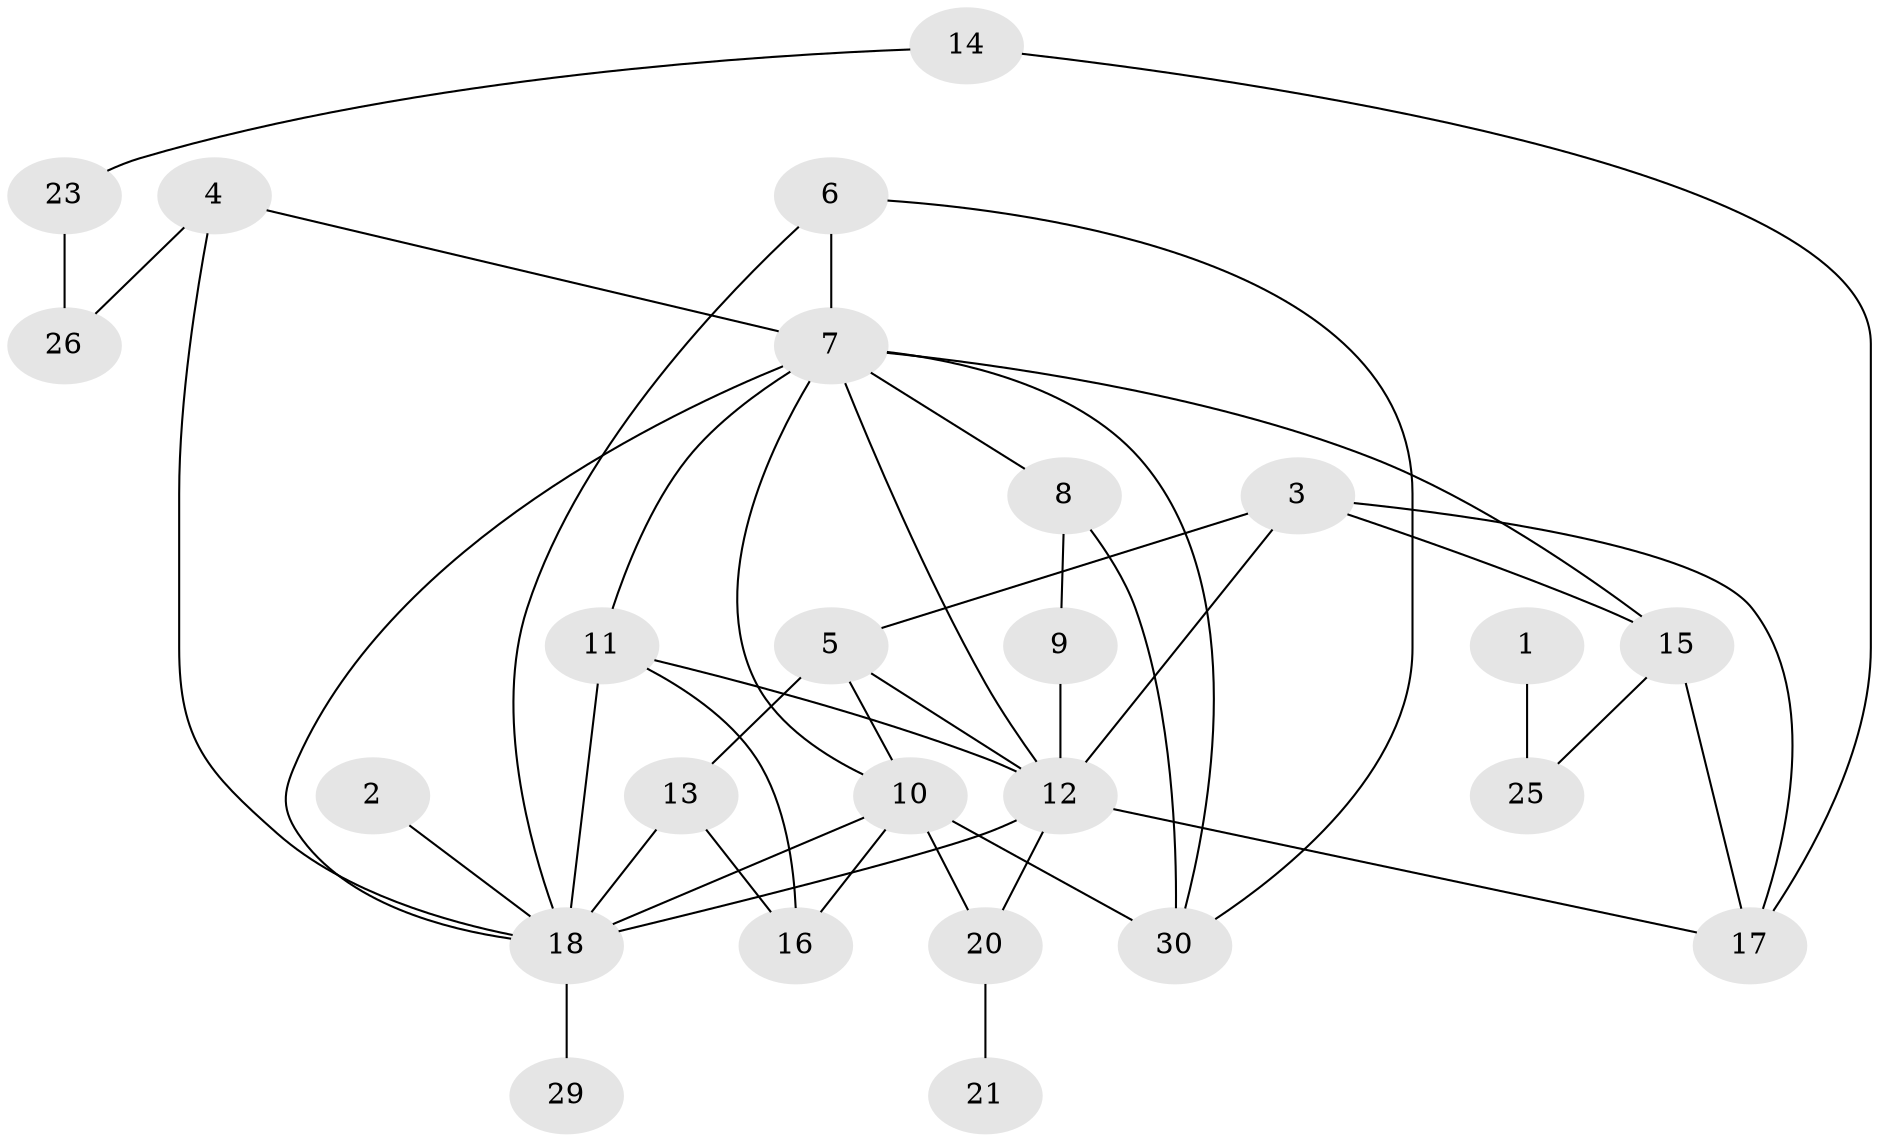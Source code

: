 // original degree distribution, {2: 0.2602739726027397, 4: 0.1095890410958904, 1: 0.1917808219178082, 3: 0.2328767123287671, 5: 0.1095890410958904, 0: 0.0684931506849315, 6: 0.0136986301369863, 7: 0.0136986301369863}
// Generated by graph-tools (version 1.1) at 2025/48/03/04/25 22:48:30]
// undirected, 25 vertices, 44 edges
graph export_dot {
  node [color=gray90,style=filled];
  1;
  2;
  3;
  4;
  5;
  6;
  7;
  8;
  9;
  10;
  11;
  12;
  13;
  14;
  15;
  16;
  17;
  18;
  20;
  21;
  23;
  25;
  26;
  29;
  30;
  1 -- 25 [weight=2.0];
  2 -- 18 [weight=1.0];
  3 -- 5 [weight=1.0];
  3 -- 12 [weight=1.0];
  3 -- 15 [weight=1.0];
  3 -- 17 [weight=1.0];
  4 -- 7 [weight=1.0];
  4 -- 18 [weight=1.0];
  4 -- 26 [weight=1.0];
  5 -- 10 [weight=1.0];
  5 -- 12 [weight=2.0];
  5 -- 13 [weight=1.0];
  6 -- 7 [weight=2.0];
  6 -- 18 [weight=1.0];
  6 -- 30 [weight=1.0];
  7 -- 8 [weight=1.0];
  7 -- 10 [weight=1.0];
  7 -- 11 [weight=1.0];
  7 -- 12 [weight=1.0];
  7 -- 15 [weight=1.0];
  7 -- 18 [weight=1.0];
  7 -- 30 [weight=1.0];
  8 -- 9 [weight=1.0];
  8 -- 30 [weight=2.0];
  9 -- 12 [weight=2.0];
  10 -- 16 [weight=2.0];
  10 -- 18 [weight=1.0];
  10 -- 20 [weight=1.0];
  10 -- 30 [weight=1.0];
  11 -- 12 [weight=1.0];
  11 -- 16 [weight=1.0];
  11 -- 18 [weight=2.0];
  12 -- 17 [weight=1.0];
  12 -- 18 [weight=1.0];
  12 -- 20 [weight=1.0];
  13 -- 16 [weight=2.0];
  13 -- 18 [weight=1.0];
  14 -- 17 [weight=1.0];
  14 -- 23 [weight=1.0];
  15 -- 17 [weight=1.0];
  15 -- 25 [weight=1.0];
  18 -- 29 [weight=1.0];
  20 -- 21 [weight=1.0];
  23 -- 26 [weight=1.0];
}
